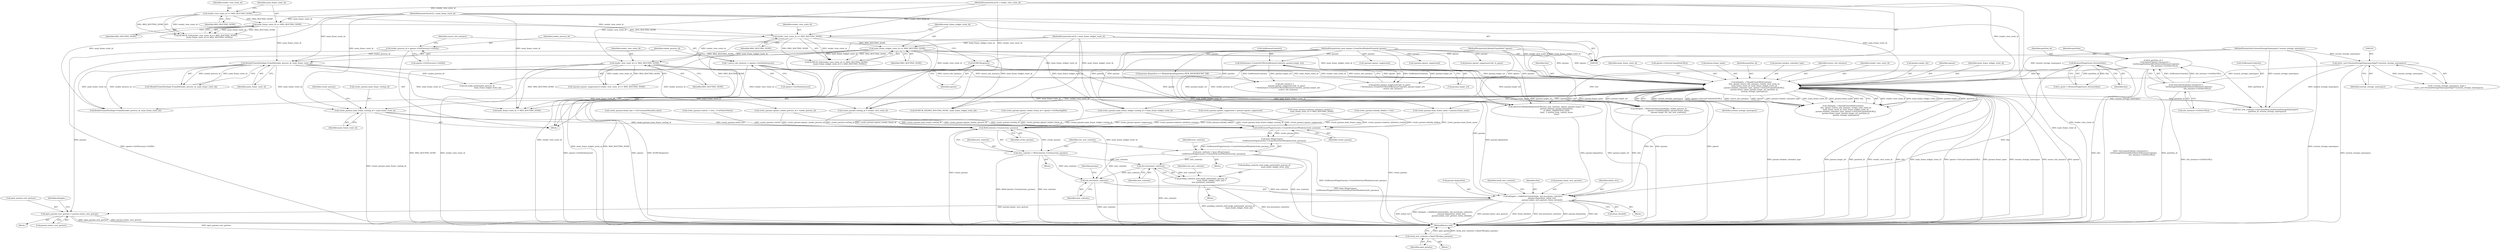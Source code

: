 digraph "0_Chrome_d18c519758c2e6043f0e1f00e2b69a55b3d7997f@API" {
"1000241" [label="(Call,create_params.main_frame_routing_id = main_frame_route_id)"];
"1000138" [label="(Call,RenderFrameHostImpl::FromID(render_process_id, main_frame_route_id))"];
"1000129" [label="(Call,render_process_id = opener->GetProcess()->GetID())"];
"1000116" [label="(Call,main_frame_route_id == MSG_ROUTING_NONE)"];
"1000107" [label="(MethodParameterIn,int32_t main_frame_route_id)"];
"1000113" [label="(Call,render_view_route_id == MSG_ROUTING_NONE)"];
"1000106" [label="(MethodParameterIn,int32_t render_view_route_id)"];
"1000202" [label="(Call,delegate_->ShouldCreateWebContents(\n          this, opener, source_site_instance, render_view_route_id,\n          main_frame_route_id, main_frame_widget_route_id,\n          params.window_container_type, opener->GetLastCommittedURL(),\n          params.frame_name, params.target_url, partition_id,\n          session_storage_namespace))"];
"1000144" [label="(Call,BrowserPluginGuest::IsGuest(this))"];
"1000126" [label="(Call,DCHECK(opener))"];
"1000105" [label="(MethodParameterIn,RenderFrameHost* opener)"];
"1000133" [label="(Call,* source_site_instance = opener->GetSiteInstance())"];
"1000120" [label="(Call,render_view_route_id == MSG_ROUTING_NONE)"];
"1000152" [label="(Call,render_view_route_id == MSG_ROUTING_NONE)"];
"1000123" [label="(Call,main_frame_widget_route_id == MSG_ROUTING_NONE)"];
"1000108" [label="(MethodParameterIn,int32_t main_frame_widget_route_id)"];
"1000109" [label="(MethodParameterIn,const mojom::CreateNewWindowParams& params)"];
"1000165" [label="(Call,SiteInstance::CreateForURL(GetBrowserContext(), params.target_url))"];
"1000172" [label="(Call,& partition_id =\n      GetContentClient()->browser()->\n          GetStoragePartitionIdForSite(GetBrowserContext(),\n                                       site_instance->GetSiteURL()))"];
"1000174" [label="(Call,GetContentClient()->browser()->\n          GetStoragePartitionIdForSite(GetBrowserContext(),\n                                       site_instance->GetSiteURL()))"];
"1000192" [label="(Call,static_cast<SessionStorageNamespaceImpl*>(session_storage_namespace))"];
"1000110" [label="(MethodParameterIn,SessionStorageNamespace* session_storage_namespace)"];
"1000310" [label="(Call,WebContents::Create(create_params))"];
"1000308" [label="(Call,new_contents = WebContents::Create(create_params))"];
"1000358" [label="(Call,std::move(new_contents))"];
"1000352" [label="(Call,pending_contents_[std::make_pair(render_process_id,\n                                     main_frame_widget_route_id)] =\n        std::move(new_contents))"];
"1000416" [label="(Call,std::move(new_contents))"];
"1000414" [label="(Call,delegate_->AddNewContents(this, std::move(new_contents),\n                                params.disposition, initial_rect,\n                                params.mimic_user_gesture, &was_blocked))"];
"1000436" [label="(Call,open_params.user_gesture = params.mimic_user_gesture)"];
"1000459" [label="(Call,weak_new_contents->OpenURL(open_params))"];
"1000317" [label="(Call,GetBrowserPluginGuest()->CreateNewGuestWindow(create_params))"];
"1000316" [label="(Call,base::WrapUnique(\n        GetBrowserPluginGuest()->CreateNewGuestWindow(create_params)))"];
"1000314" [label="(Call,new_contents = base::WrapUnique(\n        GetBrowserPluginGuest()->CreateNewGuestWindow(create_params)))"];
"1000242" [label="(Call,create_params.main_frame_routing_id)"];
"1000445" [label="(Identifier,delegate_)"];
"1000349" [label="(Call,DCHECK_NE(MSG_ROUTING_NONE, main_frame_widget_route_id))"];
"1000220" [label="(Identifier,session_storage_namespace)"];
"1000315" [label="(Identifier,new_contents)"];
"1000258" [label="(Call,create_params.opener_render_process_id = render_process_id)"];
"1000311" [label="(Identifier,create_params)"];
"1000314" [label="(Call,new_contents = base::WrapUnique(\n        GetBrowserPluginGuest()->CreateNewGuestWindow(create_params)))"];
"1000422" [label="(Call,params.mimic_user_gesture)"];
"1000137" [label="(Call,!RenderFrameHostImpl::FromID(render_process_id, main_frame_route_id))"];
"1000212" [label="(Call,opener->GetLastCommittedURL())"];
"1000381" [label="(Call,observer.DidOpenRequestedURL(raw_new_contents, opener, params.target_url,\n                                   params.referrer, params.disposition,\n                                   ui::PAGE_TRANSITION_LINK,\n                                   false,  // started_from_context_menu\n                                   true))"];
"1000117" [label="(Identifier,main_frame_route_id)"];
"1000213" [label="(Call,params.frame_name)"];
"1000219" [label="(Identifier,partition_id)"];
"1000156" [label="(Call,site_instance =\n      params.opener_suppressed && !is_guest\n          ? SiteInstance::CreateForURL(GetBrowserContext(), params.target_url)\n          : source_site_instance)"];
"1000290" [label="(Call,main_frame_route_id != MSG_ROUTING_NONE)"];
"1000118" [label="(Identifier,MSG_ROUTING_NONE)"];
"1000460" [label="(Identifier,open_params)"];
"1000124" [label="(Identifier,main_frame_widget_route_id)"];
"1000461" [label="(MethodReturn,void)"];
"1000116" [label="(Call,main_frame_route_id == MSG_ROUTING_NONE)"];
"1000241" [label="(Call,create_params.main_frame_routing_id = main_frame_route_id)"];
"1000115" [label="(Identifier,MSG_ROUTING_NONE)"];
"1000154" [label="(Identifier,MSG_ROUTING_NONE)"];
"1000179" [label="(Identifier,partition)"];
"1000176" [label="(Call,site_instance->GetSiteURL())"];
"1000114" [label="(Identifier,render_view_route_id)"];
"1000313" [label="(Block,)"];
"1000145" [label="(Identifier,this)"];
"1000209" [label="(Call,params.window_container_type)"];
"1000352" [label="(Call,pending_contents_[std::make_pair(render_process_id,\n                                     main_frame_widget_route_id)] =\n        std::move(new_contents))"];
"1000236" [label="(Call,create_params.routing_id = render_view_route_id)"];
"1000123" [label="(Call,main_frame_widget_route_id == MSG_ROUTING_NONE)"];
"1000144" [label="(Call,BrowserPluginGuest::IsGuest(this))"];
"1000325" [label="(Call,raw_new_contents->GetController().SetSessionStorageNamespace(\n      partition_id, session_storage_namespace))"];
"1000126" [label="(Call,DCHECK(opener))"];
"1000321" [label="(Identifier,raw_new_contents)"];
"1000297" [label="(Block,)"];
"1000167" [label="(Call,params.target_url)"];
"1000205" [label="(Identifier,source_site_instance)"];
"1000206" [label="(Identifier,render_view_route_id)"];
"1000248" [label="(Identifier,create_params)"];
"1000109" [label="(MethodParameterIn,const mojom::CreateNewWindowParams& params)"];
"1000458" [label="(Block,)"];
"1000414" [label="(Call,delegate_->AddNewContents(this, std::move(new_contents),\n                                params.disposition, initial_rect,\n                                params.mimic_user_gesture, &was_blocked))"];
"1000251" [label="(Call,create_params.main_frame_name = params.frame_name)"];
"1000120" [label="(Call,render_view_route_id == MSG_ROUTING_NONE)"];
"1000142" [label="(Call,is_guest = BrowserPluginGuest::IsGuest(this))"];
"1000119" [label="(Call,DCHECK_EQ((render_view_route_id == MSG_ROUTING_NONE),\n            (main_frame_widget_route_id == MSG_ROUTING_NONE)))"];
"1000309" [label="(Identifier,new_contents)"];
"1000216" [label="(Call,params.target_url)"];
"1000308" [label="(Call,new_contents = WebContents::Create(create_params))"];
"1000245" [label="(Identifier,main_frame_route_id)"];
"1000365" [label="(Call,delegate_->WebContentsCreated(this, render_process_id,\n                                  opener->GetRoutingID(), params.frame_name,\n                                  params.target_url, raw_new_contents))"];
"1000263" [label="(Call,create_params.opener_render_frame_id = opener->GetRoutingID())"];
"1000192" [label="(Call,static_cast<SessionStorageNamespaceImpl*>(session_storage_namespace))"];
"1000361" [label="(Identifier,raw_new_contents)"];
"1000310" [label="(Call,WebContents::Create(create_params))"];
"1000425" [label="(Call,&was_blocked)"];
"1000318" [label="(Identifier,create_params)"];
"1000436" [label="(Call,open_params.user_gesture = params.mimic_user_gesture)"];
"1000175" [label="(Call,GetBrowserContext())"];
"1000437" [label="(Call,open_params.user_gesture)"];
"1000122" [label="(Identifier,MSG_ROUTING_NONE)"];
"1000281" [label="(Call,create_params.initially_hidden = true)"];
"1000130" [label="(Identifier,render_process_id)"];
"1000303" [label="(Call,create_params.initial_size = GetContainerBounds().size())"];
"1000111" [label="(Block,)"];
"1000204" [label="(Identifier,opener)"];
"1000110" [label="(MethodParameterIn,SessionStorageNamespace* session_storage_namespace)"];
"1000190" [label="(Call,* session_storage_namespace_impl =\n      static_cast<SessionStorageNamespaceImpl*>(session_storage_namespace))"];
"1000359" [label="(Identifier,new_contents)"];
"1000337" [label="(Block,)"];
"1000148" [label="(Call,!params.opener_suppressed)"];
"1000108" [label="(MethodParameterIn,int32_t main_frame_widget_route_id)"];
"1000147" [label="(Call,!params.opener_suppressed || render_view_route_id == MSG_ROUTING_NONE)"];
"1000153" [label="(Identifier,render_view_route_id)"];
"1000133" [label="(Call,* source_site_instance = opener->GetSiteInstance())"];
"1000131" [label="(Call,opener->GetProcess()->GetID())"];
"1000107" [label="(MethodParameterIn,int32_t main_frame_route_id)"];
"1000127" [label="(Identifier,opener)"];
"1000421" [label="(Identifier,initial_rect)"];
"1000106" [label="(MethodParameterIn,int32_t render_view_route_id)"];
"1000268" [label="(Call,create_params.opener_suppressed = params.opener_suppressed)"];
"1000358" [label="(Call,std::move(new_contents))"];
"1000134" [label="(Identifier,source_site_instance)"];
"1000152" [label="(Call,render_view_route_id == MSG_ROUTING_NONE)"];
"1000174" [label="(Call,GetContentClient()->browser()->\n          GetStoragePartitionIdForSite(GetBrowserContext(),\n                                       site_instance->GetSiteURL()))"];
"1000276" [label="(Call,params.disposition == WindowOpenDisposition::NEW_BACKGROUND_TAB)"];
"1000417" [label="(Identifier,new_contents)"];
"1000317" [label="(Call,GetBrowserPluginGuest()->CreateNewGuestWindow(create_params))"];
"1000105" [label="(MethodParameterIn,RenderFrameHost* opener)"];
"1000158" [label="(Call,params.opener_suppressed && !is_guest\n          ? SiteInstance::CreateForURL(GetBrowserContext(), params.target_url)\n          : source_site_instance)"];
"1000208" [label="(Identifier,main_frame_widget_route_id)"];
"1000121" [label="(Identifier,render_view_route_id)"];
"1000139" [label="(Identifier,render_process_id)"];
"1000166" [label="(Call,GetBrowserContext())"];
"1000355" [label="(Call,std::make_pair(render_process_id,\n                                     main_frame_widget_route_id))"];
"1000316" [label="(Call,base::WrapUnique(\n        GetBrowserPluginGuest()->CreateNewGuestWindow(create_params)))"];
"1000246" [label="(Call,create_params.main_frame_widget_routing_id = main_frame_widget_route_id)"];
"1000194" [label="(Identifier,session_storage_namespace)"];
"1000416" [label="(Call,std::move(new_contents))"];
"1000225" [label="(Call,RenderFrameHostImpl::FromID(render_process_id, main_frame_route_id))"];
"1000140" [label="(Identifier,main_frame_route_id)"];
"1000165" [label="(Call,SiteInstance::CreateForURL(GetBrowserContext(), params.target_url))"];
"1000286" [label="(Call,create_params.renderer_initiated_creation =\n      main_frame_route_id != MSG_ROUTING_NONE)"];
"1000113" [label="(Call,render_view_route_id == MSG_ROUTING_NONE)"];
"1000353" [label="(Call,pending_contents_[std::make_pair(render_process_id,\n                                     main_frame_widget_route_id)])"];
"1000418" [label="(Call,params.disposition)"];
"1000138" [label="(Call,RenderFrameHostImpl::FromID(render_process_id, main_frame_route_id))"];
"1000135" [label="(Call,opener->GetSiteInstance())"];
"1000203" [label="(Identifier,this)"];
"1000298" [label="(Call,create_params.context = view_->GetNativeView())"];
"1000419" [label="(Identifier,params)"];
"1000129" [label="(Call,render_process_id = opener->GetProcess()->GetID())"];
"1000207" [label="(Identifier,main_frame_route_id)"];
"1000159" [label="(Call,params.opener_suppressed && !is_guest)"];
"1000125" [label="(Identifier,MSG_ROUTING_NONE)"];
"1000112" [label="(Call,DCHECK_EQ((render_view_route_id == MSG_ROUTING_NONE),\n            (main_frame_route_id == MSG_ROUTING_NONE)))"];
"1000429" [label="(Identifier,weak_new_contents)"];
"1000202" [label="(Call,delegate_->ShouldCreateWebContents(\n          this, opener, source_site_instance, render_view_route_id,\n          main_frame_route_id, main_frame_widget_route_id,\n          params.window_container_type, opener->GetLastCommittedURL(),\n          params.frame_name, params.target_url, partition_id,\n          session_storage_namespace))"];
"1000201" [label="(Call,!delegate_->ShouldCreateWebContents(\n          this, opener, source_site_instance, render_view_route_id,\n          main_frame_route_id, main_frame_widget_route_id,\n          params.window_container_type, opener->GetLastCommittedURL(),\n          params.frame_name, params.target_url, partition_id,\n          session_storage_namespace))"];
"1000434" [label="(Block,)"];
"1000412" [label="(Block,)"];
"1000440" [label="(Call,params.mimic_user_gesture)"];
"1000333" [label="(Call,!params.opener_suppressed)"];
"1000173" [label="(Identifier,partition_id)"];
"1000415" [label="(Identifier,this)"];
"1000459" [label="(Call,weak_new_contents->OpenURL(open_params))"];
"1000172" [label="(Call,& partition_id =\n      GetContentClient()->browser()->\n          GetStoragePartitionIdForSite(GetBrowserContext(),\n                                       site_instance->GetSiteURL()))"];
"1000241" -> "1000111"  [label="AST: "];
"1000241" -> "1000245"  [label="CFG: "];
"1000242" -> "1000241"  [label="AST: "];
"1000245" -> "1000241"  [label="AST: "];
"1000248" -> "1000241"  [label="CFG: "];
"1000241" -> "1000461"  [label="DDG: create_params.main_frame_routing_id"];
"1000138" -> "1000241"  [label="DDG: main_frame_route_id"];
"1000202" -> "1000241"  [label="DDG: main_frame_route_id"];
"1000107" -> "1000241"  [label="DDG: main_frame_route_id"];
"1000241" -> "1000310"  [label="DDG: create_params.main_frame_routing_id"];
"1000241" -> "1000317"  [label="DDG: create_params.main_frame_routing_id"];
"1000138" -> "1000137"  [label="AST: "];
"1000138" -> "1000140"  [label="CFG: "];
"1000139" -> "1000138"  [label="AST: "];
"1000140" -> "1000138"  [label="AST: "];
"1000137" -> "1000138"  [label="CFG: "];
"1000138" -> "1000137"  [label="DDG: render_process_id"];
"1000138" -> "1000137"  [label="DDG: main_frame_route_id"];
"1000129" -> "1000138"  [label="DDG: render_process_id"];
"1000116" -> "1000138"  [label="DDG: main_frame_route_id"];
"1000107" -> "1000138"  [label="DDG: main_frame_route_id"];
"1000138" -> "1000202"  [label="DDG: main_frame_route_id"];
"1000138" -> "1000225"  [label="DDG: render_process_id"];
"1000138" -> "1000225"  [label="DDG: main_frame_route_id"];
"1000138" -> "1000258"  [label="DDG: render_process_id"];
"1000138" -> "1000290"  [label="DDG: main_frame_route_id"];
"1000138" -> "1000355"  [label="DDG: render_process_id"];
"1000138" -> "1000365"  [label="DDG: render_process_id"];
"1000129" -> "1000111"  [label="AST: "];
"1000129" -> "1000131"  [label="CFG: "];
"1000130" -> "1000129"  [label="AST: "];
"1000131" -> "1000129"  [label="AST: "];
"1000134" -> "1000129"  [label="CFG: "];
"1000129" -> "1000461"  [label="DDG: opener->GetProcess()->GetID()"];
"1000116" -> "1000112"  [label="AST: "];
"1000116" -> "1000118"  [label="CFG: "];
"1000117" -> "1000116"  [label="AST: "];
"1000118" -> "1000116"  [label="AST: "];
"1000112" -> "1000116"  [label="CFG: "];
"1000116" -> "1000112"  [label="DDG: main_frame_route_id"];
"1000116" -> "1000112"  [label="DDG: MSG_ROUTING_NONE"];
"1000107" -> "1000116"  [label="DDG: main_frame_route_id"];
"1000113" -> "1000116"  [label="DDG: MSG_ROUTING_NONE"];
"1000116" -> "1000120"  [label="DDG: MSG_ROUTING_NONE"];
"1000107" -> "1000104"  [label="AST: "];
"1000107" -> "1000461"  [label="DDG: main_frame_route_id"];
"1000107" -> "1000202"  [label="DDG: main_frame_route_id"];
"1000107" -> "1000225"  [label="DDG: main_frame_route_id"];
"1000107" -> "1000290"  [label="DDG: main_frame_route_id"];
"1000113" -> "1000112"  [label="AST: "];
"1000113" -> "1000115"  [label="CFG: "];
"1000114" -> "1000113"  [label="AST: "];
"1000115" -> "1000113"  [label="AST: "];
"1000117" -> "1000113"  [label="CFG: "];
"1000113" -> "1000112"  [label="DDG: render_view_route_id"];
"1000113" -> "1000112"  [label="DDG: MSG_ROUTING_NONE"];
"1000106" -> "1000113"  [label="DDG: render_view_route_id"];
"1000113" -> "1000120"  [label="DDG: render_view_route_id"];
"1000106" -> "1000104"  [label="AST: "];
"1000106" -> "1000461"  [label="DDG: render_view_route_id"];
"1000106" -> "1000120"  [label="DDG: render_view_route_id"];
"1000106" -> "1000152"  [label="DDG: render_view_route_id"];
"1000106" -> "1000202"  [label="DDG: render_view_route_id"];
"1000106" -> "1000236"  [label="DDG: render_view_route_id"];
"1000202" -> "1000201"  [label="AST: "];
"1000202" -> "1000220"  [label="CFG: "];
"1000203" -> "1000202"  [label="AST: "];
"1000204" -> "1000202"  [label="AST: "];
"1000205" -> "1000202"  [label="AST: "];
"1000206" -> "1000202"  [label="AST: "];
"1000207" -> "1000202"  [label="AST: "];
"1000208" -> "1000202"  [label="AST: "];
"1000209" -> "1000202"  [label="AST: "];
"1000212" -> "1000202"  [label="AST: "];
"1000213" -> "1000202"  [label="AST: "];
"1000216" -> "1000202"  [label="AST: "];
"1000219" -> "1000202"  [label="AST: "];
"1000220" -> "1000202"  [label="AST: "];
"1000201" -> "1000202"  [label="CFG: "];
"1000202" -> "1000461"  [label="DDG: params.window_container_type"];
"1000202" -> "1000461"  [label="DDG: params.target_url"];
"1000202" -> "1000461"  [label="DDG: partition_id"];
"1000202" -> "1000461"  [label="DDG: render_view_route_id"];
"1000202" -> "1000461"  [label="DDG: this"];
"1000202" -> "1000461"  [label="DDG: main_frame_widget_route_id"];
"1000202" -> "1000461"  [label="DDG: opener->GetLastCommittedURL()"];
"1000202" -> "1000461"  [label="DDG: params.frame_name"];
"1000202" -> "1000461"  [label="DDG: session_storage_namespace"];
"1000202" -> "1000461"  [label="DDG: source_site_instance"];
"1000202" -> "1000461"  [label="DDG: opener"];
"1000202" -> "1000201"  [label="DDG: render_view_route_id"];
"1000202" -> "1000201"  [label="DDG: main_frame_widget_route_id"];
"1000202" -> "1000201"  [label="DDG: params.target_url"];
"1000202" -> "1000201"  [label="DDG: partition_id"];
"1000202" -> "1000201"  [label="DDG: session_storage_namespace"];
"1000202" -> "1000201"  [label="DDG: opener->GetLastCommittedURL()"];
"1000202" -> "1000201"  [label="DDG: source_site_instance"];
"1000202" -> "1000201"  [label="DDG: opener"];
"1000202" -> "1000201"  [label="DDG: params.window_container_type"];
"1000202" -> "1000201"  [label="DDG: main_frame_route_id"];
"1000202" -> "1000201"  [label="DDG: params.frame_name"];
"1000202" -> "1000201"  [label="DDG: this"];
"1000144" -> "1000202"  [label="DDG: this"];
"1000126" -> "1000202"  [label="DDG: opener"];
"1000105" -> "1000202"  [label="DDG: opener"];
"1000133" -> "1000202"  [label="DDG: source_site_instance"];
"1000120" -> "1000202"  [label="DDG: render_view_route_id"];
"1000152" -> "1000202"  [label="DDG: render_view_route_id"];
"1000123" -> "1000202"  [label="DDG: main_frame_widget_route_id"];
"1000108" -> "1000202"  [label="DDG: main_frame_widget_route_id"];
"1000109" -> "1000202"  [label="DDG: params"];
"1000165" -> "1000202"  [label="DDG: params.target_url"];
"1000172" -> "1000202"  [label="DDG: partition_id"];
"1000192" -> "1000202"  [label="DDG: session_storage_namespace"];
"1000110" -> "1000202"  [label="DDG: session_storage_namespace"];
"1000202" -> "1000225"  [label="DDG: main_frame_route_id"];
"1000202" -> "1000236"  [label="DDG: render_view_route_id"];
"1000202" -> "1000246"  [label="DDG: main_frame_widget_route_id"];
"1000202" -> "1000251"  [label="DDG: params.frame_name"];
"1000202" -> "1000290"  [label="DDG: main_frame_route_id"];
"1000202" -> "1000325"  [label="DDG: partition_id"];
"1000202" -> "1000325"  [label="DDG: session_storage_namespace"];
"1000202" -> "1000349"  [label="DDG: main_frame_widget_route_id"];
"1000202" -> "1000365"  [label="DDG: this"];
"1000202" -> "1000365"  [label="DDG: params.frame_name"];
"1000202" -> "1000365"  [label="DDG: params.target_url"];
"1000202" -> "1000381"  [label="DDG: opener"];
"1000202" -> "1000381"  [label="DDG: params.target_url"];
"1000202" -> "1000414"  [label="DDG: this"];
"1000144" -> "1000142"  [label="AST: "];
"1000144" -> "1000145"  [label="CFG: "];
"1000145" -> "1000144"  [label="AST: "];
"1000142" -> "1000144"  [label="CFG: "];
"1000144" -> "1000461"  [label="DDG: this"];
"1000144" -> "1000142"  [label="DDG: this"];
"1000144" -> "1000365"  [label="DDG: this"];
"1000144" -> "1000414"  [label="DDG: this"];
"1000126" -> "1000111"  [label="AST: "];
"1000126" -> "1000127"  [label="CFG: "];
"1000127" -> "1000126"  [label="AST: "];
"1000130" -> "1000126"  [label="CFG: "];
"1000126" -> "1000461"  [label="DDG: DCHECK(opener)"];
"1000126" -> "1000461"  [label="DDG: opener"];
"1000105" -> "1000126"  [label="DDG: opener"];
"1000126" -> "1000381"  [label="DDG: opener"];
"1000105" -> "1000104"  [label="AST: "];
"1000105" -> "1000461"  [label="DDG: opener"];
"1000105" -> "1000381"  [label="DDG: opener"];
"1000133" -> "1000111"  [label="AST: "];
"1000133" -> "1000135"  [label="CFG: "];
"1000134" -> "1000133"  [label="AST: "];
"1000135" -> "1000133"  [label="AST: "];
"1000139" -> "1000133"  [label="CFG: "];
"1000133" -> "1000461"  [label="DDG: opener->GetSiteInstance()"];
"1000133" -> "1000156"  [label="DDG: source_site_instance"];
"1000133" -> "1000158"  [label="DDG: source_site_instance"];
"1000120" -> "1000119"  [label="AST: "];
"1000120" -> "1000122"  [label="CFG: "];
"1000121" -> "1000120"  [label="AST: "];
"1000122" -> "1000120"  [label="AST: "];
"1000124" -> "1000120"  [label="CFG: "];
"1000120" -> "1000461"  [label="DDG: render_view_route_id"];
"1000120" -> "1000119"  [label="DDG: render_view_route_id"];
"1000120" -> "1000119"  [label="DDG: MSG_ROUTING_NONE"];
"1000120" -> "1000123"  [label="DDG: MSG_ROUTING_NONE"];
"1000120" -> "1000152"  [label="DDG: render_view_route_id"];
"1000120" -> "1000236"  [label="DDG: render_view_route_id"];
"1000152" -> "1000147"  [label="AST: "];
"1000152" -> "1000154"  [label="CFG: "];
"1000153" -> "1000152"  [label="AST: "];
"1000154" -> "1000152"  [label="AST: "];
"1000147" -> "1000152"  [label="CFG: "];
"1000152" -> "1000461"  [label="DDG: render_view_route_id"];
"1000152" -> "1000461"  [label="DDG: MSG_ROUTING_NONE"];
"1000152" -> "1000147"  [label="DDG: render_view_route_id"];
"1000152" -> "1000147"  [label="DDG: MSG_ROUTING_NONE"];
"1000123" -> "1000152"  [label="DDG: MSG_ROUTING_NONE"];
"1000152" -> "1000236"  [label="DDG: render_view_route_id"];
"1000152" -> "1000290"  [label="DDG: MSG_ROUTING_NONE"];
"1000123" -> "1000119"  [label="AST: "];
"1000123" -> "1000125"  [label="CFG: "];
"1000124" -> "1000123"  [label="AST: "];
"1000125" -> "1000123"  [label="AST: "];
"1000119" -> "1000123"  [label="CFG: "];
"1000123" -> "1000461"  [label="DDG: MSG_ROUTING_NONE"];
"1000123" -> "1000461"  [label="DDG: main_frame_widget_route_id"];
"1000123" -> "1000119"  [label="DDG: main_frame_widget_route_id"];
"1000123" -> "1000119"  [label="DDG: MSG_ROUTING_NONE"];
"1000108" -> "1000123"  [label="DDG: main_frame_widget_route_id"];
"1000123" -> "1000246"  [label="DDG: main_frame_widget_route_id"];
"1000123" -> "1000290"  [label="DDG: MSG_ROUTING_NONE"];
"1000123" -> "1000349"  [label="DDG: main_frame_widget_route_id"];
"1000108" -> "1000104"  [label="AST: "];
"1000108" -> "1000461"  [label="DDG: main_frame_widget_route_id"];
"1000108" -> "1000246"  [label="DDG: main_frame_widget_route_id"];
"1000108" -> "1000349"  [label="DDG: main_frame_widget_route_id"];
"1000108" -> "1000355"  [label="DDG: main_frame_widget_route_id"];
"1000109" -> "1000104"  [label="AST: "];
"1000109" -> "1000461"  [label="DDG: params"];
"1000109" -> "1000148"  [label="DDG: params"];
"1000109" -> "1000159"  [label="DDG: params"];
"1000109" -> "1000165"  [label="DDG: params"];
"1000109" -> "1000251"  [label="DDG: params"];
"1000109" -> "1000268"  [label="DDG: params"];
"1000109" -> "1000276"  [label="DDG: params"];
"1000109" -> "1000333"  [label="DDG: params"];
"1000109" -> "1000365"  [label="DDG: params"];
"1000109" -> "1000381"  [label="DDG: params"];
"1000109" -> "1000414"  [label="DDG: params"];
"1000109" -> "1000436"  [label="DDG: params"];
"1000165" -> "1000158"  [label="AST: "];
"1000165" -> "1000167"  [label="CFG: "];
"1000166" -> "1000165"  [label="AST: "];
"1000167" -> "1000165"  [label="AST: "];
"1000158" -> "1000165"  [label="CFG: "];
"1000165" -> "1000461"  [label="DDG: params.target_url"];
"1000165" -> "1000156"  [label="DDG: GetBrowserContext()"];
"1000165" -> "1000156"  [label="DDG: params.target_url"];
"1000165" -> "1000158"  [label="DDG: GetBrowserContext()"];
"1000165" -> "1000158"  [label="DDG: params.target_url"];
"1000165" -> "1000365"  [label="DDG: params.target_url"];
"1000165" -> "1000381"  [label="DDG: params.target_url"];
"1000172" -> "1000111"  [label="AST: "];
"1000172" -> "1000174"  [label="CFG: "];
"1000173" -> "1000172"  [label="AST: "];
"1000174" -> "1000172"  [label="AST: "];
"1000179" -> "1000172"  [label="CFG: "];
"1000172" -> "1000461"  [label="DDG: partition_id"];
"1000172" -> "1000461"  [label="DDG: GetContentClient()->browser()->\n          GetStoragePartitionIdForSite(GetBrowserContext(),\n                                       site_instance->GetSiteURL())"];
"1000174" -> "1000172"  [label="DDG: GetBrowserContext()"];
"1000174" -> "1000172"  [label="DDG: site_instance->GetSiteURL()"];
"1000172" -> "1000325"  [label="DDG: partition_id"];
"1000174" -> "1000176"  [label="CFG: "];
"1000175" -> "1000174"  [label="AST: "];
"1000176" -> "1000174"  [label="AST: "];
"1000174" -> "1000461"  [label="DDG: site_instance->GetSiteURL()"];
"1000192" -> "1000190"  [label="AST: "];
"1000192" -> "1000194"  [label="CFG: "];
"1000193" -> "1000192"  [label="AST: "];
"1000194" -> "1000192"  [label="AST: "];
"1000190" -> "1000192"  [label="CFG: "];
"1000192" -> "1000461"  [label="DDG: session_storage_namespace"];
"1000192" -> "1000190"  [label="DDG: session_storage_namespace"];
"1000110" -> "1000192"  [label="DDG: session_storage_namespace"];
"1000192" -> "1000325"  [label="DDG: session_storage_namespace"];
"1000110" -> "1000104"  [label="AST: "];
"1000110" -> "1000461"  [label="DDG: session_storage_namespace"];
"1000110" -> "1000325"  [label="DDG: session_storage_namespace"];
"1000310" -> "1000308"  [label="AST: "];
"1000310" -> "1000311"  [label="CFG: "];
"1000311" -> "1000310"  [label="AST: "];
"1000308" -> "1000310"  [label="CFG: "];
"1000310" -> "1000461"  [label="DDG: create_params"];
"1000310" -> "1000308"  [label="DDG: create_params"];
"1000258" -> "1000310"  [label="DDG: create_params.opener_render_process_id"];
"1000303" -> "1000310"  [label="DDG: create_params.initial_size"];
"1000286" -> "1000310"  [label="DDG: create_params.renderer_initiated_creation"];
"1000298" -> "1000310"  [label="DDG: create_params.context"];
"1000268" -> "1000310"  [label="DDG: create_params.opener_suppressed"];
"1000251" -> "1000310"  [label="DDG: create_params.main_frame_name"];
"1000263" -> "1000310"  [label="DDG: create_params.opener_render_frame_id"];
"1000246" -> "1000310"  [label="DDG: create_params.main_frame_widget_routing_id"];
"1000236" -> "1000310"  [label="DDG: create_params.routing_id"];
"1000281" -> "1000310"  [label="DDG: create_params.initially_hidden"];
"1000308" -> "1000297"  [label="AST: "];
"1000309" -> "1000308"  [label="AST: "];
"1000321" -> "1000308"  [label="CFG: "];
"1000308" -> "1000461"  [label="DDG: WebContents::Create(create_params)"];
"1000308" -> "1000461"  [label="DDG: new_contents"];
"1000308" -> "1000358"  [label="DDG: new_contents"];
"1000308" -> "1000416"  [label="DDG: new_contents"];
"1000358" -> "1000352"  [label="AST: "];
"1000358" -> "1000359"  [label="CFG: "];
"1000359" -> "1000358"  [label="AST: "];
"1000352" -> "1000358"  [label="CFG: "];
"1000358" -> "1000461"  [label="DDG: new_contents"];
"1000358" -> "1000352"  [label="DDG: new_contents"];
"1000314" -> "1000358"  [label="DDG: new_contents"];
"1000358" -> "1000416"  [label="DDG: new_contents"];
"1000352" -> "1000337"  [label="AST: "];
"1000353" -> "1000352"  [label="AST: "];
"1000361" -> "1000352"  [label="CFG: "];
"1000352" -> "1000461"  [label="DDG: pending_contents_[std::make_pair(render_process_id,\n                                     main_frame_widget_route_id)]"];
"1000352" -> "1000461"  [label="DDG: std::move(new_contents)"];
"1000416" -> "1000414"  [label="AST: "];
"1000416" -> "1000417"  [label="CFG: "];
"1000417" -> "1000416"  [label="AST: "];
"1000419" -> "1000416"  [label="CFG: "];
"1000416" -> "1000461"  [label="DDG: new_contents"];
"1000416" -> "1000414"  [label="DDG: new_contents"];
"1000314" -> "1000416"  [label="DDG: new_contents"];
"1000414" -> "1000412"  [label="AST: "];
"1000414" -> "1000425"  [label="CFG: "];
"1000415" -> "1000414"  [label="AST: "];
"1000418" -> "1000414"  [label="AST: "];
"1000421" -> "1000414"  [label="AST: "];
"1000422" -> "1000414"  [label="AST: "];
"1000425" -> "1000414"  [label="AST: "];
"1000429" -> "1000414"  [label="CFG: "];
"1000414" -> "1000461"  [label="DDG: delegate_->AddNewContents(this, std::move(new_contents),\n                                params.disposition, initial_rect,\n                                params.mimic_user_gesture, &was_blocked)"];
"1000414" -> "1000461"  [label="DDG: params.mimic_user_gesture"];
"1000414" -> "1000461"  [label="DDG: &was_blocked"];
"1000414" -> "1000461"  [label="DDG: std::move(new_contents)"];
"1000414" -> "1000461"  [label="DDG: params.disposition"];
"1000414" -> "1000461"  [label="DDG: this"];
"1000414" -> "1000461"  [label="DDG: initial_rect"];
"1000365" -> "1000414"  [label="DDG: this"];
"1000381" -> "1000414"  [label="DDG: params.disposition"];
"1000276" -> "1000414"  [label="DDG: params.disposition"];
"1000414" -> "1000436"  [label="DDG: params.mimic_user_gesture"];
"1000436" -> "1000434"  [label="AST: "];
"1000436" -> "1000440"  [label="CFG: "];
"1000437" -> "1000436"  [label="AST: "];
"1000440" -> "1000436"  [label="AST: "];
"1000445" -> "1000436"  [label="CFG: "];
"1000436" -> "1000461"  [label="DDG: open_params.user_gesture"];
"1000436" -> "1000461"  [label="DDG: params.mimic_user_gesture"];
"1000436" -> "1000459"  [label="DDG: open_params.user_gesture"];
"1000459" -> "1000458"  [label="AST: "];
"1000459" -> "1000460"  [label="CFG: "];
"1000460" -> "1000459"  [label="AST: "];
"1000461" -> "1000459"  [label="CFG: "];
"1000459" -> "1000461"  [label="DDG: open_params"];
"1000459" -> "1000461"  [label="DDG: weak_new_contents->OpenURL(open_params)"];
"1000317" -> "1000316"  [label="AST: "];
"1000317" -> "1000318"  [label="CFG: "];
"1000318" -> "1000317"  [label="AST: "];
"1000316" -> "1000317"  [label="CFG: "];
"1000317" -> "1000461"  [label="DDG: create_params"];
"1000317" -> "1000316"  [label="DDG: create_params"];
"1000258" -> "1000317"  [label="DDG: create_params.opener_render_process_id"];
"1000286" -> "1000317"  [label="DDG: create_params.renderer_initiated_creation"];
"1000268" -> "1000317"  [label="DDG: create_params.opener_suppressed"];
"1000251" -> "1000317"  [label="DDG: create_params.main_frame_name"];
"1000263" -> "1000317"  [label="DDG: create_params.opener_render_frame_id"];
"1000246" -> "1000317"  [label="DDG: create_params.main_frame_widget_routing_id"];
"1000236" -> "1000317"  [label="DDG: create_params.routing_id"];
"1000281" -> "1000317"  [label="DDG: create_params.initially_hidden"];
"1000316" -> "1000314"  [label="AST: "];
"1000314" -> "1000316"  [label="CFG: "];
"1000316" -> "1000461"  [label="DDG: GetBrowserPluginGuest()->CreateNewGuestWindow(create_params)"];
"1000316" -> "1000314"  [label="DDG: GetBrowserPluginGuest()->CreateNewGuestWindow(create_params)"];
"1000314" -> "1000313"  [label="AST: "];
"1000315" -> "1000314"  [label="AST: "];
"1000321" -> "1000314"  [label="CFG: "];
"1000314" -> "1000461"  [label="DDG: new_contents"];
"1000314" -> "1000461"  [label="DDG: base::WrapUnique(\n        GetBrowserPluginGuest()->CreateNewGuestWindow(create_params))"];
}
